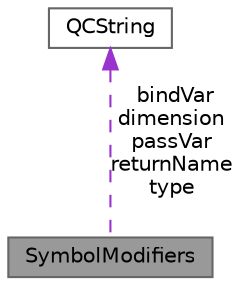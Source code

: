 digraph "SymbolModifiers"
{
 // INTERACTIVE_SVG=YES
 // LATEX_PDF_SIZE
  bgcolor="transparent";
  edge [fontname=Helvetica,fontsize=10,labelfontname=Helvetica,labelfontsize=10];
  node [fontname=Helvetica,fontsize=10,shape=box,height=0.2,width=0.4];
  Node1 [label="SymbolModifiers",height=0.2,width=0.4,color="gray40", fillcolor="grey60", style="filled", fontcolor="black",tooltip="Holds yyextra->modifiers (ie attributes) for one symbol (variable, function, etc)"];
  Node2 -> Node1 [dir="back",color="darkorchid3",style="dashed",label=" bindVar\ndimension\npassVar\nreturnName\ntype" ];
  Node2 [label="QCString",height=0.2,width=0.4,color="gray40", fillcolor="white", style="filled",URL="$d9/d45/class_q_c_string.html",tooltip="This is an alternative implementation of QCString."];
}
